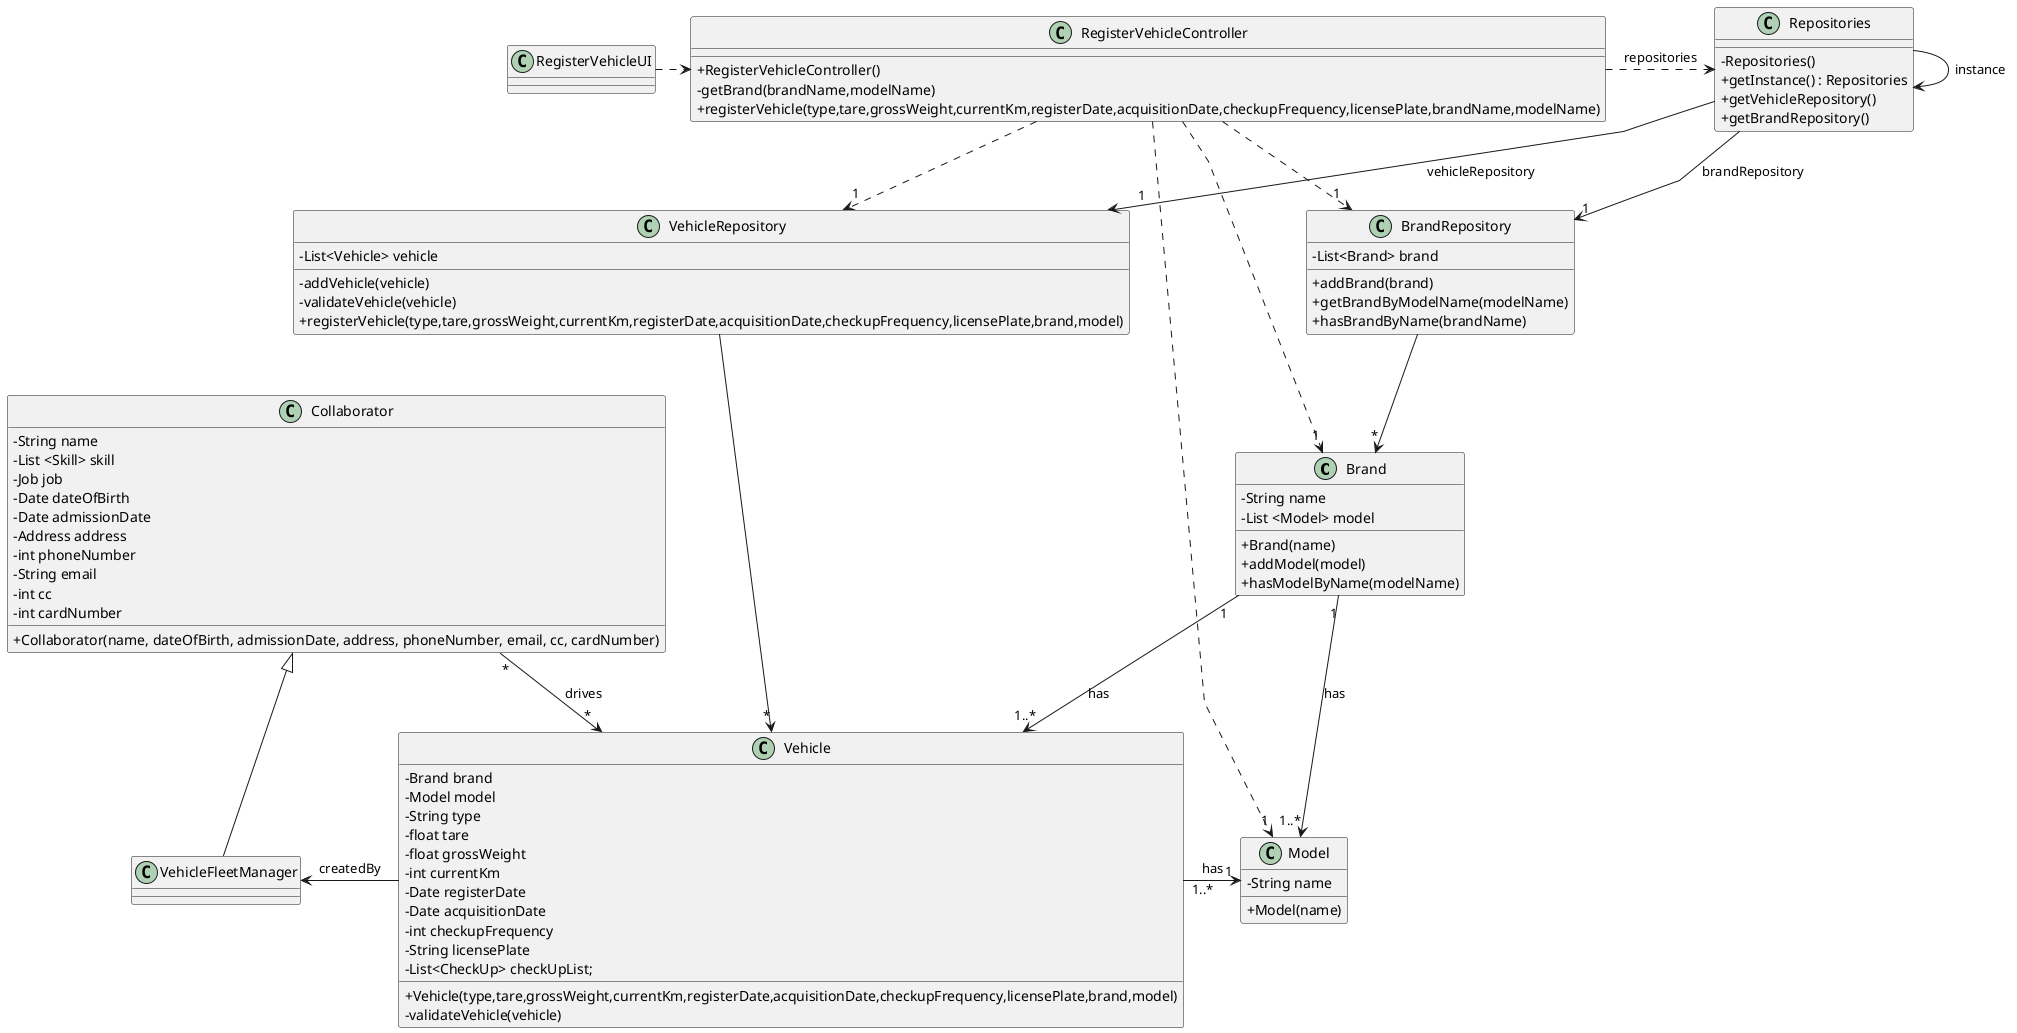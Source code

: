 @startuml
'skinparam monochrome true
skinparam packageStyle rectangle
skinparam shadowing false
skinparam linetype polyline
'skinparam linetype orto

skinparam classAttributeIconSize 0

'left to right direction

class Brand {
    -String name
    -List <Model> model

    +Brand(name)
    +addModel(model)
    +hasModelByName(modelName)
}

class Model {
    -String name

    +Model(name)
}

class Vehicle {
    -Brand brand
    -Model model
    -String type
    -float tare
    -float grossWeight
    -int currentKm
    -Date registerDate
    -Date acquisitionDate
    -int checkupFrequency
    -String licensePlate
    -List<CheckUp> checkUpList;

    +Vehicle(type,tare,grossWeight,currentKm,registerDate,acquisitionDate,checkupFrequency,licensePlate,brand,model)
    -validateVehicle(vehicle)
}

class RegisterVehicleController {

    +RegisterVehicleController()
    -getBrand(brandName,modelName)
    +registerVehicle(type,tare,grossWeight,currentKm,registerDate,acquisitionDate,checkupFrequency,licensePlate,brandName,modelName)
}

class RegisterVehicleUI {
}

class Collaborator {
    -String name
    -List <Skill> skill
    -Job job
    -Date dateOfBirth
    -Date admissionDate
    -Address address
    -int phoneNumber
    -String email
    -int cc
    -int cardNumber

    +Collaborator(name, dateOfBirth, admissionDate, address, phoneNumber, email, cc, cardNumber)
}

class VehicleFleetManager {
}

class Repositories {

    -Repositories()
    +getInstance() : Repositories
    +getVehicleRepository()
    +getBrandRepository()
}

class VehicleRepository {
    -List<Vehicle> vehicle

    -addVehicle(vehicle)
    -validateVehicle(vehicle)
    +registerVehicle(type,tare,grossWeight,currentKm,registerDate,acquisitionDate,checkupFrequency,licensePlate,brand,model)
}

class BrandRepository {
    -List<Brand> brand

    +addBrand(brand)
    +getBrandByModelName(modelName)
    +hasBrandByName(brandName)
}

RegisterVehicleController .> Repositories : repositories
RegisterVehicleController .> "1" VehicleRepository
RegisterVehicleController .> "1" BrandRepository
RegisterVehicleController ..> "1" Brand
RegisterVehicleController ..> "1" Model

RegisterVehicleUI .> RegisterVehicleController

Repositories -> Repositories : instance
Repositories --> "1" VehicleRepository : vehicleRepository
Repositories --> "1" BrandRepository : brandRepository

VehicleRepository ---> "*" Vehicle

BrandRepository --> "*" Brand

Collaborator  <|--  VehicleFleetManager
Collaborator "*" -> "*" Vehicle : drives

VehicleFleetManager <-  Vehicle: createdBy

Brand "1" --> "1..*" Model : has
Brand "1" --> "1..*" Vehicle : has

Vehicle "1..*" -> "1" Model : has

@enduml